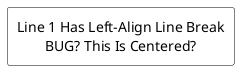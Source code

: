 {
  "sha1": "6aj2bvaix38ls8dyi1s75ef12ws7s9u",
  "insertion": {
    "when": "2024-05-30T20:48:20.914Z",
    "url": "https://github.com/plantuml/plantuml/issues/1243",
    "user": "plantuml@gmail.com"
  }
}
@startuml
skinparam defaultTextAlignment center
rectangle "Line 1 Has Left-Align Line Break\lBUG? This Is Centered?"as 1670973383559#FFFFFF;line:black
@enduml
